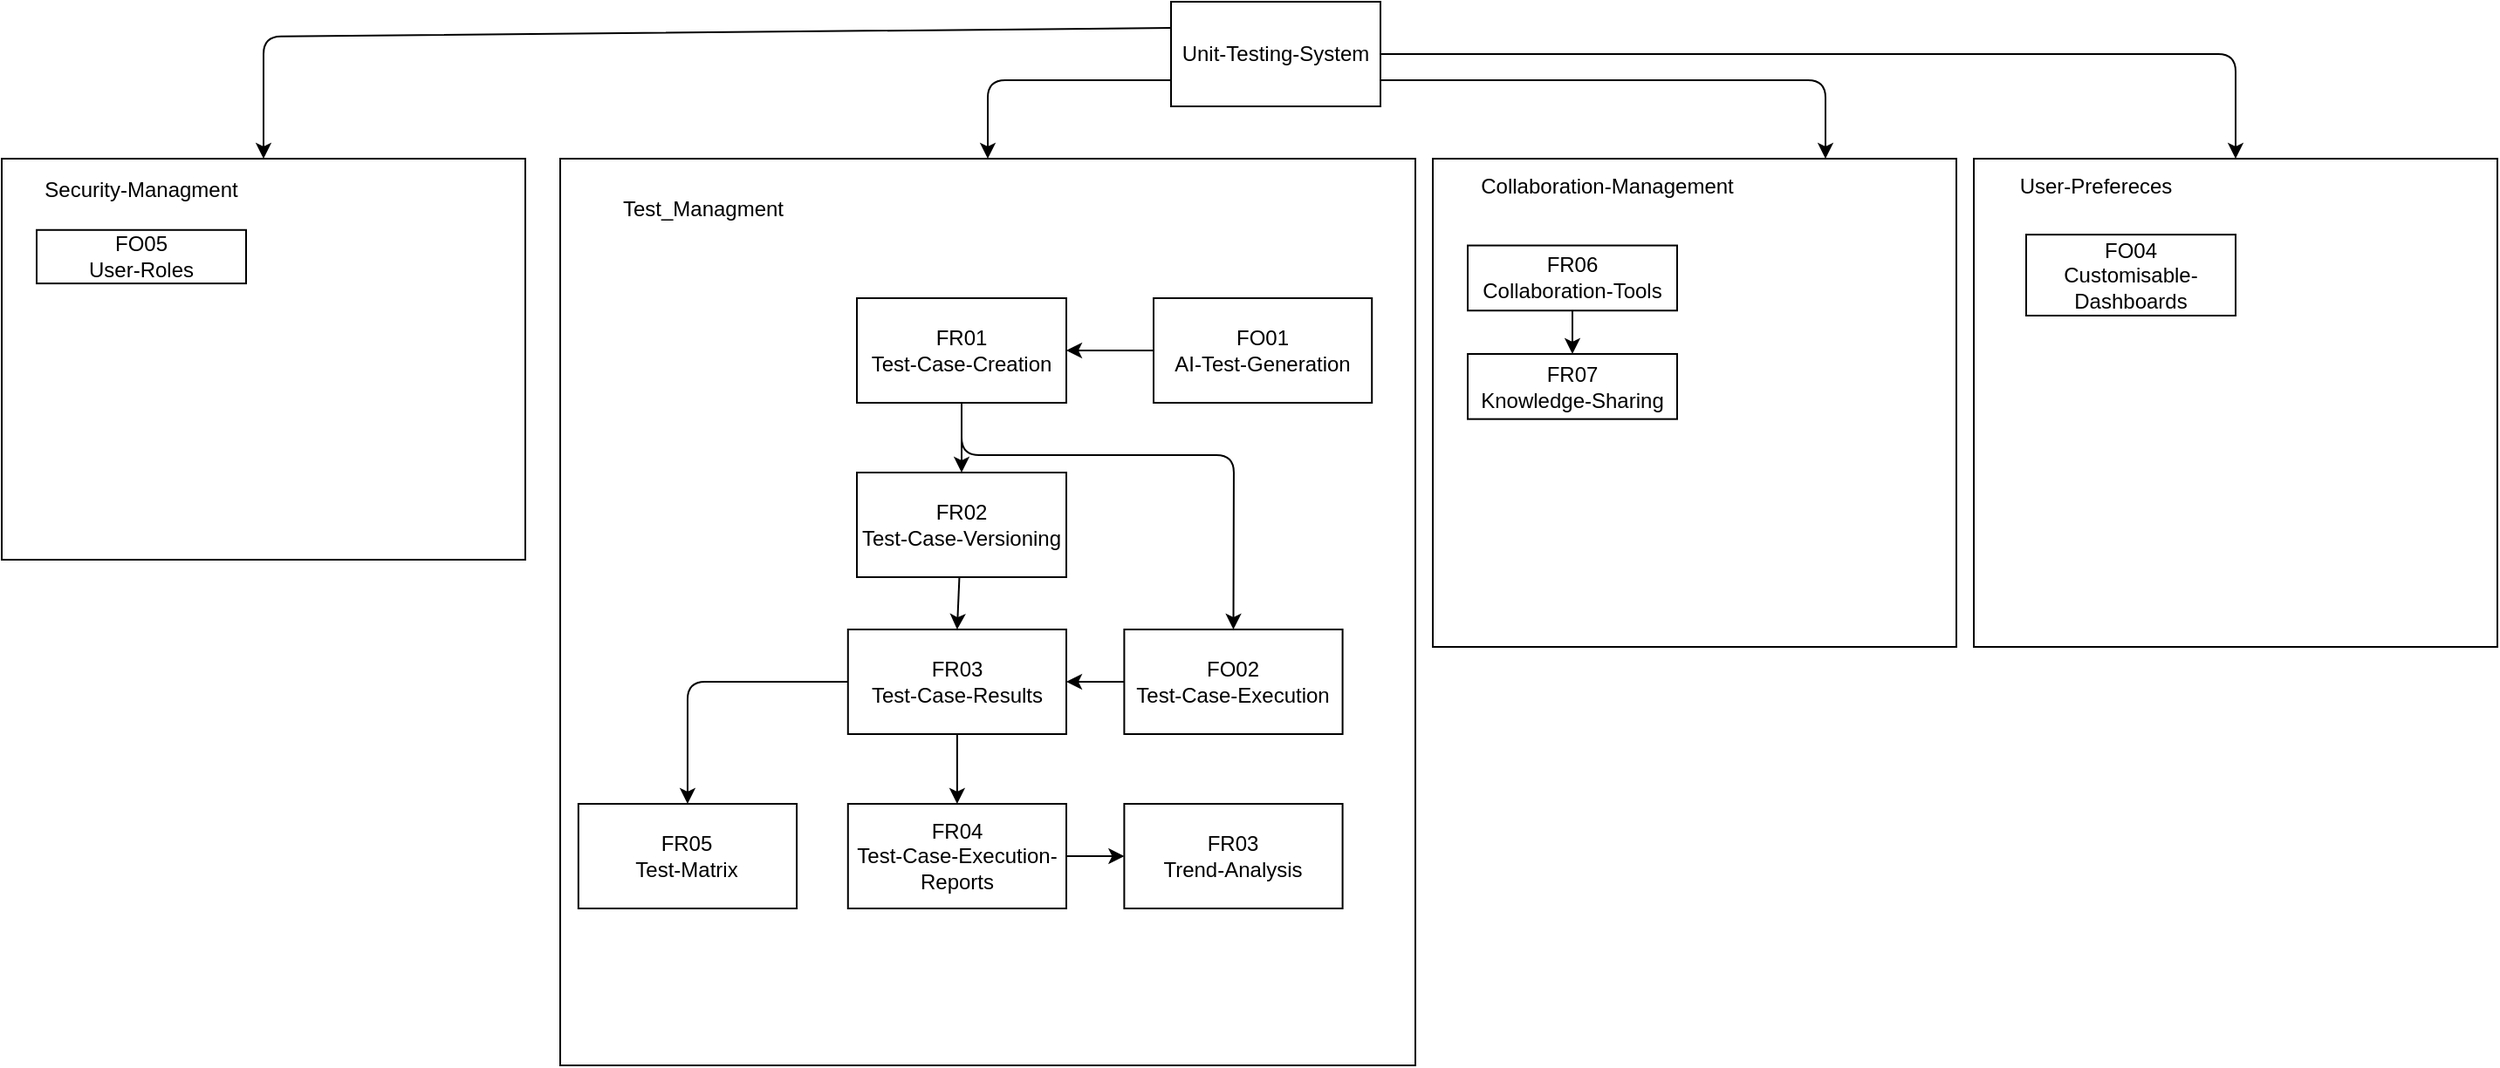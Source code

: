 <mxfile>
    <diagram id="6j6KabP8-2RBhbxieyLQ" name="Page-1">
        <mxGraphModel dx="2108" dy="990" grid="1" gridSize="10" guides="1" tooltips="1" connect="1" arrows="1" fold="1" page="1" pageScale="1" pageWidth="850" pageHeight="1100" math="0" shadow="0">
            <root>
                <mxCell id="0"/>
                <mxCell id="1" parent="0"/>
                <mxCell id="34" value="" style="group" vertex="1" connectable="0" parent="1">
                    <mxGeometry x="-340" y="90" width="300" height="230" as="geometry"/>
                </mxCell>
                <mxCell id="35" value="" style="rounded=0;whiteSpace=wrap;html=1;" vertex="1" parent="34">
                    <mxGeometry width="300" height="230.0" as="geometry"/>
                </mxCell>
                <mxCell id="36" value="Security-Managment" style="text;html=1;strokeColor=none;fillColor=none;align=center;verticalAlign=middle;whiteSpace=wrap;rounded=0;" vertex="1" parent="34">
                    <mxGeometry x="20" y="10" width="120" height="15.33" as="geometry"/>
                </mxCell>
                <mxCell id="32" value="FO05&lt;br&gt;User-Roles" style="rounded=0;whiteSpace=wrap;html=1;" vertex="1" parent="34">
                    <mxGeometry x="20" y="40.889" width="120" height="30.667" as="geometry"/>
                </mxCell>
                <mxCell id="14" value="" style="group" vertex="1" connectable="0" parent="1">
                    <mxGeometry x="480" y="90" width="300" height="280" as="geometry"/>
                </mxCell>
                <mxCell id="15" value="" style="rounded=0;whiteSpace=wrap;html=1;" vertex="1" parent="14">
                    <mxGeometry width="300" height="280" as="geometry"/>
                </mxCell>
                <mxCell id="16" value="Collaboration-Management" style="text;html=1;strokeColor=none;fillColor=none;align=center;verticalAlign=middle;whiteSpace=wrap;rounded=0;" vertex="1" parent="14">
                    <mxGeometry x="20" y="6.222" width="160" height="18.667" as="geometry"/>
                </mxCell>
                <mxCell id="40" style="edgeStyle=none;html=1;exitX=0.5;exitY=1;exitDx=0;exitDy=0;entryX=0.5;entryY=0;entryDx=0;entryDy=0;" edge="1" parent="14" source="9" target="10">
                    <mxGeometry relative="1" as="geometry"/>
                </mxCell>
                <mxCell id="9" value="FR06&lt;br&gt;Collaboration-Tools" style="rounded=0;whiteSpace=wrap;html=1;" vertex="1" parent="14">
                    <mxGeometry x="20" y="49.778" width="120" height="37.333" as="geometry"/>
                </mxCell>
                <mxCell id="10" value="FR07&lt;br&gt;Knowledge-Sharing" style="rounded=0;whiteSpace=wrap;html=1;" vertex="1" parent="14">
                    <mxGeometry x="20" y="112" width="120" height="37.333" as="geometry"/>
                </mxCell>
                <mxCell id="13" value="" style="group" vertex="1" connectable="0" parent="1">
                    <mxGeometry x="-20" y="90" width="490" height="520" as="geometry"/>
                </mxCell>
                <mxCell id="12" value="" style="rounded=0;whiteSpace=wrap;html=1;" vertex="1" parent="13">
                    <mxGeometry width="490.0" height="520" as="geometry"/>
                </mxCell>
                <mxCell id="11" value="Test_Managment" style="text;html=1;strokeColor=none;fillColor=none;align=center;verticalAlign=middle;whiteSpace=wrap;rounded=0;" vertex="1" parent="13">
                    <mxGeometry x="32.667" y="11.556" width="98" height="34.667" as="geometry"/>
                </mxCell>
                <mxCell id="18" value="FO01&lt;br&gt;AI-Test-Generation" style="rounded=0;whiteSpace=wrap;html=1;" vertex="1" parent="13">
                    <mxGeometry x="339.999" y="80" width="125.106" height="60" as="geometry"/>
                </mxCell>
                <mxCell id="46" value="" style="edgeStyle=none;html=1;" edge="1" parent="13" source="20" target="4">
                    <mxGeometry relative="1" as="geometry"/>
                </mxCell>
                <mxCell id="20" value="FO02&lt;br&gt;Test-Case-Execution" style="rounded=0;whiteSpace=wrap;html=1;" vertex="1" parent="13">
                    <mxGeometry x="323.189" y="270" width="125.106" height="60" as="geometry"/>
                </mxCell>
                <mxCell id="5" value="FR04&lt;br&gt;Test-Case-Execution-Reports" style="rounded=0;whiteSpace=wrap;html=1;" vertex="1" parent="13">
                    <mxGeometry x="164.893" y="370" width="125.106" height="60" as="geometry"/>
                </mxCell>
                <mxCell id="21" value="FR03&lt;br&gt;Trend-Analysis" style="rounded=0;whiteSpace=wrap;html=1;" vertex="1" parent="13">
                    <mxGeometry x="323.191" y="370" width="125.106" height="60" as="geometry"/>
                </mxCell>
                <mxCell id="22" value="" style="endArrow=classic;html=1;exitX=1;exitY=0.5;exitDx=0;exitDy=0;entryX=0;entryY=0.5;entryDx=0;entryDy=0;" edge="1" parent="13" source="5" target="21">
                    <mxGeometry width="50" height="50" relative="1" as="geometry">
                        <mxPoint x="291.915" y="240" as="sourcePoint"/>
                        <mxPoint x="344.043" y="190" as="targetPoint"/>
                    </mxGeometry>
                </mxCell>
                <mxCell id="6" value="FR05&lt;br&gt;Test-Matrix" style="rounded=0;whiteSpace=wrap;html=1;" vertex="1" parent="13">
                    <mxGeometry x="10.426" y="370" width="125.106" height="60" as="geometry"/>
                </mxCell>
                <mxCell id="44" style="edgeStyle=none;html=1;entryX=0.5;entryY=0;entryDx=0;entryDy=0;" edge="1" parent="13" source="4" target="6">
                    <mxGeometry relative="1" as="geometry">
                        <Array as="points">
                            <mxPoint x="73" y="300"/>
                        </Array>
                    </mxGeometry>
                </mxCell>
                <mxCell id="45" value="" style="edgeStyle=none;html=1;" edge="1" parent="13" source="4" target="5">
                    <mxGeometry relative="1" as="geometry"/>
                </mxCell>
                <mxCell id="4" value="FR03&lt;br&gt;Test-Case-Results" style="rounded=0;whiteSpace=wrap;html=1;" vertex="1" parent="13">
                    <mxGeometry x="164.893" y="270" width="125.106" height="60" as="geometry"/>
                </mxCell>
                <mxCell id="41" style="edgeStyle=none;html=1;" edge="1" parent="1" source="2" target="3">
                    <mxGeometry relative="1" as="geometry"/>
                </mxCell>
                <mxCell id="48" style="edgeStyle=none;html=1;exitX=0.5;exitY=1;exitDx=0;exitDy=0;entryX=0.5;entryY=0;entryDx=0;entryDy=0;" edge="1" parent="1" source="2" target="20">
                    <mxGeometry relative="1" as="geometry">
                        <Array as="points">
                            <mxPoint x="210" y="260"/>
                            <mxPoint x="366" y="260"/>
                        </Array>
                    </mxGeometry>
                </mxCell>
                <mxCell id="2" value="FR01&lt;br&gt;Test-Case-Creation" style="rounded=0;whiteSpace=wrap;html=1;" vertex="1" parent="1">
                    <mxGeometry x="150" y="170" width="120" height="60" as="geometry"/>
                </mxCell>
                <mxCell id="42" style="edgeStyle=none;html=1;entryX=0.5;entryY=0;entryDx=0;entryDy=0;" edge="1" parent="1" source="3" target="4">
                    <mxGeometry relative="1" as="geometry"/>
                </mxCell>
                <mxCell id="3" value="FR02&lt;br&gt;Test-Case-Versioning" style="rounded=0;whiteSpace=wrap;html=1;" vertex="1" parent="1">
                    <mxGeometry x="150" y="270" width="120" height="60" as="geometry"/>
                </mxCell>
                <mxCell id="49" style="edgeStyle=none;html=1;entryX=0.5;entryY=0;entryDx=0;entryDy=0;exitX=0;exitY=0.75;exitDx=0;exitDy=0;" edge="1" parent="1" source="8" target="12">
                    <mxGeometry relative="1" as="geometry">
                        <Array as="points">
                            <mxPoint x="225" y="45"/>
                        </Array>
                    </mxGeometry>
                </mxCell>
                <mxCell id="50" style="edgeStyle=none;html=1;exitX=1;exitY=0.75;exitDx=0;exitDy=0;entryX=0.75;entryY=0;entryDx=0;entryDy=0;" edge="1" parent="1" source="8" target="15">
                    <mxGeometry relative="1" as="geometry">
                        <Array as="points">
                            <mxPoint x="705" y="45"/>
                        </Array>
                    </mxGeometry>
                </mxCell>
                <mxCell id="51" style="edgeStyle=none;html=1;exitX=1;exitY=0.5;exitDx=0;exitDy=0;entryX=0.5;entryY=0;entryDx=0;entryDy=0;" edge="1" parent="1" source="8" target="26">
                    <mxGeometry relative="1" as="geometry">
                        <Array as="points">
                            <mxPoint x="940" y="30"/>
                        </Array>
                    </mxGeometry>
                </mxCell>
                <mxCell id="52" style="edgeStyle=none;html=1;exitX=0;exitY=0.25;exitDx=0;exitDy=0;entryX=0.5;entryY=0;entryDx=0;entryDy=0;" edge="1" parent="1" source="8" target="35">
                    <mxGeometry relative="1" as="geometry">
                        <Array as="points">
                            <mxPoint x="-190" y="20"/>
                        </Array>
                    </mxGeometry>
                </mxCell>
                <mxCell id="8" value="Unit-Testing-System" style="rounded=0;whiteSpace=wrap;html=1;" vertex="1" parent="1">
                    <mxGeometry x="330" width="120" height="60" as="geometry"/>
                </mxCell>
                <mxCell id="25" value="" style="group" vertex="1" connectable="0" parent="1">
                    <mxGeometry x="790" y="90" width="300" height="280" as="geometry"/>
                </mxCell>
                <mxCell id="26" value="" style="rounded=0;whiteSpace=wrap;html=1;" vertex="1" parent="25">
                    <mxGeometry width="300" height="280" as="geometry"/>
                </mxCell>
                <mxCell id="27" value="User-Prefereces" style="text;html=1;strokeColor=none;fillColor=none;align=center;verticalAlign=middle;whiteSpace=wrap;rounded=0;" vertex="1" parent="25">
                    <mxGeometry x="20" y="6.222" width="100" height="18.667" as="geometry"/>
                </mxCell>
                <mxCell id="31" value="FO04&lt;br&gt;Customisable-Dashboards" style="rounded=0;whiteSpace=wrap;html=1;" vertex="1" parent="25">
                    <mxGeometry x="30" y="43.56" width="120" height="46.44" as="geometry"/>
                </mxCell>
                <mxCell id="47" value="" style="edgeStyle=none;html=1;" edge="1" parent="1" source="18" target="2">
                    <mxGeometry relative="1" as="geometry"/>
                </mxCell>
            </root>
        </mxGraphModel>
    </diagram>
</mxfile>